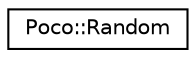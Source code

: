 digraph "Graphical Class Hierarchy"
{
 // LATEX_PDF_SIZE
  edge [fontname="Helvetica",fontsize="10",labelfontname="Helvetica",labelfontsize="10"];
  node [fontname="Helvetica",fontsize="10",shape=record];
  rankdir="LR";
  Node0 [label="Poco::Random",height=0.2,width=0.4,color="black", fillcolor="white", style="filled",URL="$classPoco_1_1Random.html",tooltip=" "];
}
